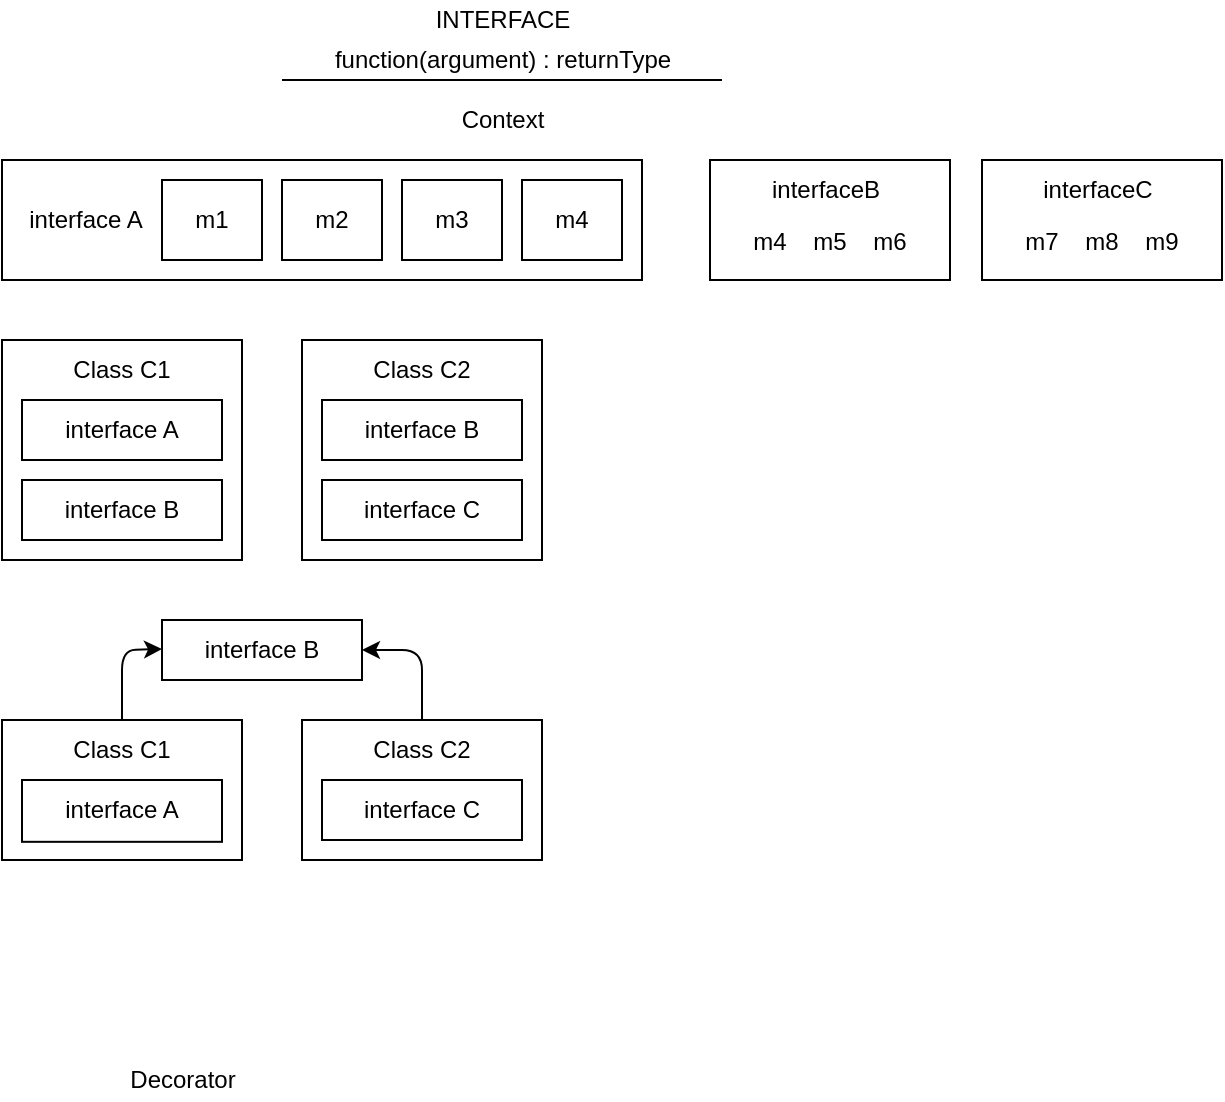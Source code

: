 <mxfile>
    <diagram id="r7Gv8rpJ0xY6Tb8WSUcO" name="페이지-1">
        <mxGraphModel dx="1118" dy="516" grid="1" gridSize="10" guides="1" tooltips="1" connect="1" arrows="1" fold="1" page="1" pageScale="1" pageWidth="827" pageHeight="1169" math="0" shadow="0">
            <root>
                <mxCell id="0"/>
                <mxCell id="1" parent="0"/>
                <mxCell id="2" value="INTERFACE" style="text;html=1;align=center;verticalAlign=middle;resizable=0;points=[];autosize=1;strokeColor=none;fillColor=none;" vertex="1" parent="1">
                    <mxGeometry x="270" y="50" width="80" height="20" as="geometry"/>
                </mxCell>
                <mxCell id="3" value="function(argument) : returnType" style="text;html=1;align=center;verticalAlign=middle;resizable=0;points=[];autosize=1;strokeColor=none;fillColor=none;" vertex="1" parent="1">
                    <mxGeometry x="220" y="70" width="180" height="20" as="geometry"/>
                </mxCell>
                <mxCell id="5" value="" style="endArrow=none;html=1;" edge="1" parent="1">
                    <mxGeometry width="50" height="50" relative="1" as="geometry">
                        <mxPoint x="200" y="90" as="sourcePoint"/>
                        <mxPoint x="420" y="90" as="targetPoint"/>
                    </mxGeometry>
                </mxCell>
                <mxCell id="6" value="Context" style="text;html=1;align=center;verticalAlign=middle;resizable=0;points=[];autosize=1;strokeColor=none;fillColor=none;" vertex="1" parent="1">
                    <mxGeometry x="280" y="100" width="60" height="20" as="geometry"/>
                </mxCell>
                <mxCell id="15" value="" style="group" vertex="1" connectable="0" parent="1">
                    <mxGeometry x="60" y="130" width="320" height="60" as="geometry"/>
                </mxCell>
                <mxCell id="8" value="" style="rounded=0;whiteSpace=wrap;html=1;" vertex="1" parent="15">
                    <mxGeometry width="320" height="60" as="geometry"/>
                </mxCell>
                <mxCell id="9" value="m2" style="rounded=0;whiteSpace=wrap;html=1;" vertex="1" parent="15">
                    <mxGeometry x="140" y="10" width="50" height="40" as="geometry"/>
                </mxCell>
                <mxCell id="10" value="m3" style="rounded=0;whiteSpace=wrap;html=1;" vertex="1" parent="15">
                    <mxGeometry x="200" y="10" width="50" height="40" as="geometry"/>
                </mxCell>
                <mxCell id="11" value="m4" style="rounded=0;whiteSpace=wrap;html=1;" vertex="1" parent="15">
                    <mxGeometry x="260" y="10" width="50" height="40" as="geometry"/>
                </mxCell>
                <mxCell id="12" value="m1" style="rounded=0;whiteSpace=wrap;html=1;" vertex="1" parent="15">
                    <mxGeometry x="80" y="10" width="50" height="40" as="geometry"/>
                </mxCell>
                <mxCell id="14" value="interface A" style="text;html=1;strokeColor=none;fillColor=none;align=center;verticalAlign=middle;whiteSpace=wrap;rounded=0;" vertex="1" parent="15">
                    <mxGeometry x="12" y="15" width="60" height="30" as="geometry"/>
                </mxCell>
                <mxCell id="21" value="" style="group" vertex="1" connectable="0" parent="1">
                    <mxGeometry x="414" y="130" width="120" height="60" as="geometry"/>
                </mxCell>
                <mxCell id="16" value="" style="rounded=0;whiteSpace=wrap;html=1;" vertex="1" parent="21">
                    <mxGeometry width="120" height="60" as="geometry"/>
                </mxCell>
                <mxCell id="17" value="interfaceB" style="text;html=1;strokeColor=none;fillColor=none;align=center;verticalAlign=middle;whiteSpace=wrap;rounded=0;" vertex="1" parent="21">
                    <mxGeometry width="116" height="30" as="geometry"/>
                </mxCell>
                <mxCell id="18" value="m4" style="text;html=1;strokeColor=none;fillColor=none;align=center;verticalAlign=middle;whiteSpace=wrap;rounded=0;" vertex="1" parent="21">
                    <mxGeometry x="15" y="26" width="30" height="30" as="geometry"/>
                </mxCell>
                <mxCell id="19" value="m5" style="text;html=1;strokeColor=none;fillColor=none;align=center;verticalAlign=middle;whiteSpace=wrap;rounded=0;" vertex="1" parent="21">
                    <mxGeometry x="45" y="26" width="30" height="30" as="geometry"/>
                </mxCell>
                <mxCell id="20" value="m6" style="text;html=1;strokeColor=none;fillColor=none;align=center;verticalAlign=middle;whiteSpace=wrap;rounded=0;" vertex="1" parent="21">
                    <mxGeometry x="75" y="26" width="30" height="30" as="geometry"/>
                </mxCell>
                <mxCell id="22" value="" style="group" vertex="1" connectable="0" parent="1">
                    <mxGeometry x="550" y="130" width="120" height="60" as="geometry"/>
                </mxCell>
                <mxCell id="23" value="" style="rounded=0;whiteSpace=wrap;html=1;" vertex="1" parent="22">
                    <mxGeometry width="120" height="60" as="geometry"/>
                </mxCell>
                <mxCell id="24" value="interfaceC" style="text;html=1;strokeColor=none;fillColor=none;align=center;verticalAlign=middle;whiteSpace=wrap;rounded=0;" vertex="1" parent="22">
                    <mxGeometry width="116" height="30" as="geometry"/>
                </mxCell>
                <mxCell id="25" value="m7" style="text;html=1;strokeColor=none;fillColor=none;align=center;verticalAlign=middle;whiteSpace=wrap;rounded=0;" vertex="1" parent="22">
                    <mxGeometry x="15" y="26" width="30" height="30" as="geometry"/>
                </mxCell>
                <mxCell id="26" value="m8" style="text;html=1;strokeColor=none;fillColor=none;align=center;verticalAlign=middle;whiteSpace=wrap;rounded=0;" vertex="1" parent="22">
                    <mxGeometry x="45" y="26" width="30" height="30" as="geometry"/>
                </mxCell>
                <mxCell id="27" value="m9" style="text;html=1;strokeColor=none;fillColor=none;align=center;verticalAlign=middle;whiteSpace=wrap;rounded=0;" vertex="1" parent="22">
                    <mxGeometry x="75" y="26" width="30" height="30" as="geometry"/>
                </mxCell>
                <mxCell id="32" value="" style="group" vertex="1" connectable="0" parent="1">
                    <mxGeometry x="60" y="220" width="120" height="110" as="geometry"/>
                </mxCell>
                <mxCell id="28" value="" style="rounded=0;whiteSpace=wrap;html=1;" vertex="1" parent="32">
                    <mxGeometry width="120" height="110" as="geometry"/>
                </mxCell>
                <mxCell id="29" value="Class C1" style="text;html=1;strokeColor=none;fillColor=none;align=center;verticalAlign=middle;whiteSpace=wrap;rounded=0;" vertex="1" parent="32">
                    <mxGeometry x="30" width="60" height="30" as="geometry"/>
                </mxCell>
                <mxCell id="30" value="interface A" style="rounded=0;whiteSpace=wrap;html=1;" vertex="1" parent="32">
                    <mxGeometry x="10" y="30" width="100" height="30" as="geometry"/>
                </mxCell>
                <mxCell id="31" value="interface B" style="rounded=0;whiteSpace=wrap;html=1;" vertex="1" parent="32">
                    <mxGeometry x="10" y="70" width="100" height="30" as="geometry"/>
                </mxCell>
                <mxCell id="33" value="" style="group" vertex="1" connectable="0" parent="1">
                    <mxGeometry x="210" y="220" width="120" height="110" as="geometry"/>
                </mxCell>
                <mxCell id="34" value="" style="rounded=0;whiteSpace=wrap;html=1;" vertex="1" parent="33">
                    <mxGeometry width="120" height="110" as="geometry"/>
                </mxCell>
                <mxCell id="35" value="Class C2" style="text;html=1;strokeColor=none;fillColor=none;align=center;verticalAlign=middle;whiteSpace=wrap;rounded=0;" vertex="1" parent="33">
                    <mxGeometry x="30" width="60" height="30" as="geometry"/>
                </mxCell>
                <mxCell id="36" value="interface B" style="rounded=0;whiteSpace=wrap;html=1;" vertex="1" parent="33">
                    <mxGeometry x="10" y="30" width="100" height="30" as="geometry"/>
                </mxCell>
                <mxCell id="37" value="interface C" style="rounded=0;whiteSpace=wrap;html=1;" vertex="1" parent="33">
                    <mxGeometry x="10" y="70" width="100" height="30" as="geometry"/>
                </mxCell>
                <mxCell id="38" value="" style="group" vertex="1" connectable="0" parent="1">
                    <mxGeometry x="60" y="410" width="120" height="70" as="geometry"/>
                </mxCell>
                <mxCell id="39" value="" style="rounded=0;whiteSpace=wrap;html=1;" vertex="1" parent="38">
                    <mxGeometry width="120" height="70" as="geometry"/>
                </mxCell>
                <mxCell id="40" value="Class C1" style="text;html=1;strokeColor=none;fillColor=none;align=center;verticalAlign=middle;whiteSpace=wrap;rounded=0;" vertex="1" parent="38">
                    <mxGeometry x="30" y="5" width="60" height="19.091" as="geometry"/>
                </mxCell>
                <mxCell id="41" value="interface A" style="rounded=0;whiteSpace=wrap;html=1;" vertex="1" parent="38">
                    <mxGeometry x="10" y="30" width="100" height="30.91" as="geometry"/>
                </mxCell>
                <mxCell id="43" value="" style="group" vertex="1" connectable="0" parent="1">
                    <mxGeometry x="210" y="410" width="120" height="110" as="geometry"/>
                </mxCell>
                <mxCell id="44" value="" style="rounded=0;whiteSpace=wrap;html=1;" vertex="1" parent="43">
                    <mxGeometry width="120" height="70" as="geometry"/>
                </mxCell>
                <mxCell id="45" value="Class C2" style="text;html=1;strokeColor=none;fillColor=none;align=center;verticalAlign=middle;whiteSpace=wrap;rounded=0;" vertex="1" parent="43">
                    <mxGeometry x="30" width="60" height="30" as="geometry"/>
                </mxCell>
                <mxCell id="47" value="interface C" style="rounded=0;whiteSpace=wrap;html=1;" vertex="1" parent="43">
                    <mxGeometry x="10" y="30" width="100" height="30" as="geometry"/>
                </mxCell>
                <mxCell id="42" value="interface B" style="rounded=0;whiteSpace=wrap;html=1;" vertex="1" parent="1">
                    <mxGeometry x="140" y="360" width="100" height="30" as="geometry"/>
                </mxCell>
                <mxCell id="48" style="edgeStyle=none;html=1;entryX=0;entryY=0.25;entryDx=0;entryDy=0;" edge="1" parent="1">
                    <mxGeometry relative="1" as="geometry">
                        <mxPoint x="120" y="410" as="sourcePoint"/>
                        <mxPoint x="140" y="374.5" as="targetPoint"/>
                        <Array as="points">
                            <mxPoint x="120" y="375"/>
                        </Array>
                    </mxGeometry>
                </mxCell>
                <mxCell id="49" style="edgeStyle=none;html=1;entryX=1;entryY=0.5;entryDx=0;entryDy=0;" edge="1" parent="1" source="45" target="42">
                    <mxGeometry relative="1" as="geometry">
                        <Array as="points">
                            <mxPoint x="270" y="375"/>
                        </Array>
                    </mxGeometry>
                </mxCell>
                <mxCell id="50" value="Decorator" style="text;html=1;align=center;verticalAlign=middle;resizable=0;points=[];autosize=1;strokeColor=none;fillColor=none;" vertex="1" parent="1">
                    <mxGeometry x="115" y="580" width="70" height="20" as="geometry"/>
                </mxCell>
            </root>
        </mxGraphModel>
    </diagram>
</mxfile>